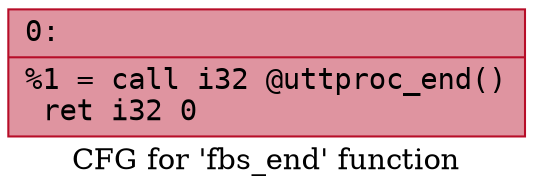 digraph "CFG for 'fbs_end' function" {
	label="CFG for 'fbs_end' function";

	Node0x6000031e6490 [shape=record,color="#b70d28ff", style=filled, fillcolor="#b70d2870" fontname="Courier",label="{0:\l|  %1 = call i32 @uttproc_end()\l  ret i32 0\l}"];
}
